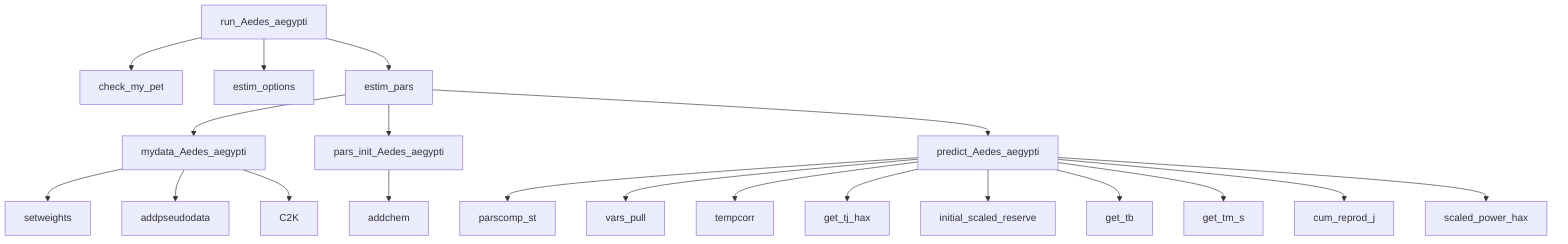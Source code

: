 graph TD
    A[run_Aedes_aegypti] --> B[check_my_pet]
    A --> C[estim_options]
    A --> D[estim_pars]
    
    D --> E[mydata_Aedes_aegypti]
    D --> F[pars_init_Aedes_aegypti]
    D --> G[predict_Aedes_aegypti]
    
    E --> H[setweights]
    E --> I[addpseudodata]
    E --> J[C2K]
    
    F --> K[addchem]
    
    G --> L[parscomp_st]
    G --> M[vars_pull]
    G --> N[tempcorr]
    G --> O[get_tj_hax]
    G --> P[initial_scaled_reserve]
    G --> Q[get_tb]
    G --> R[get_tm_s]
    G --> S[cum_reprod_j]
    G --> T[scaled_power_hax]